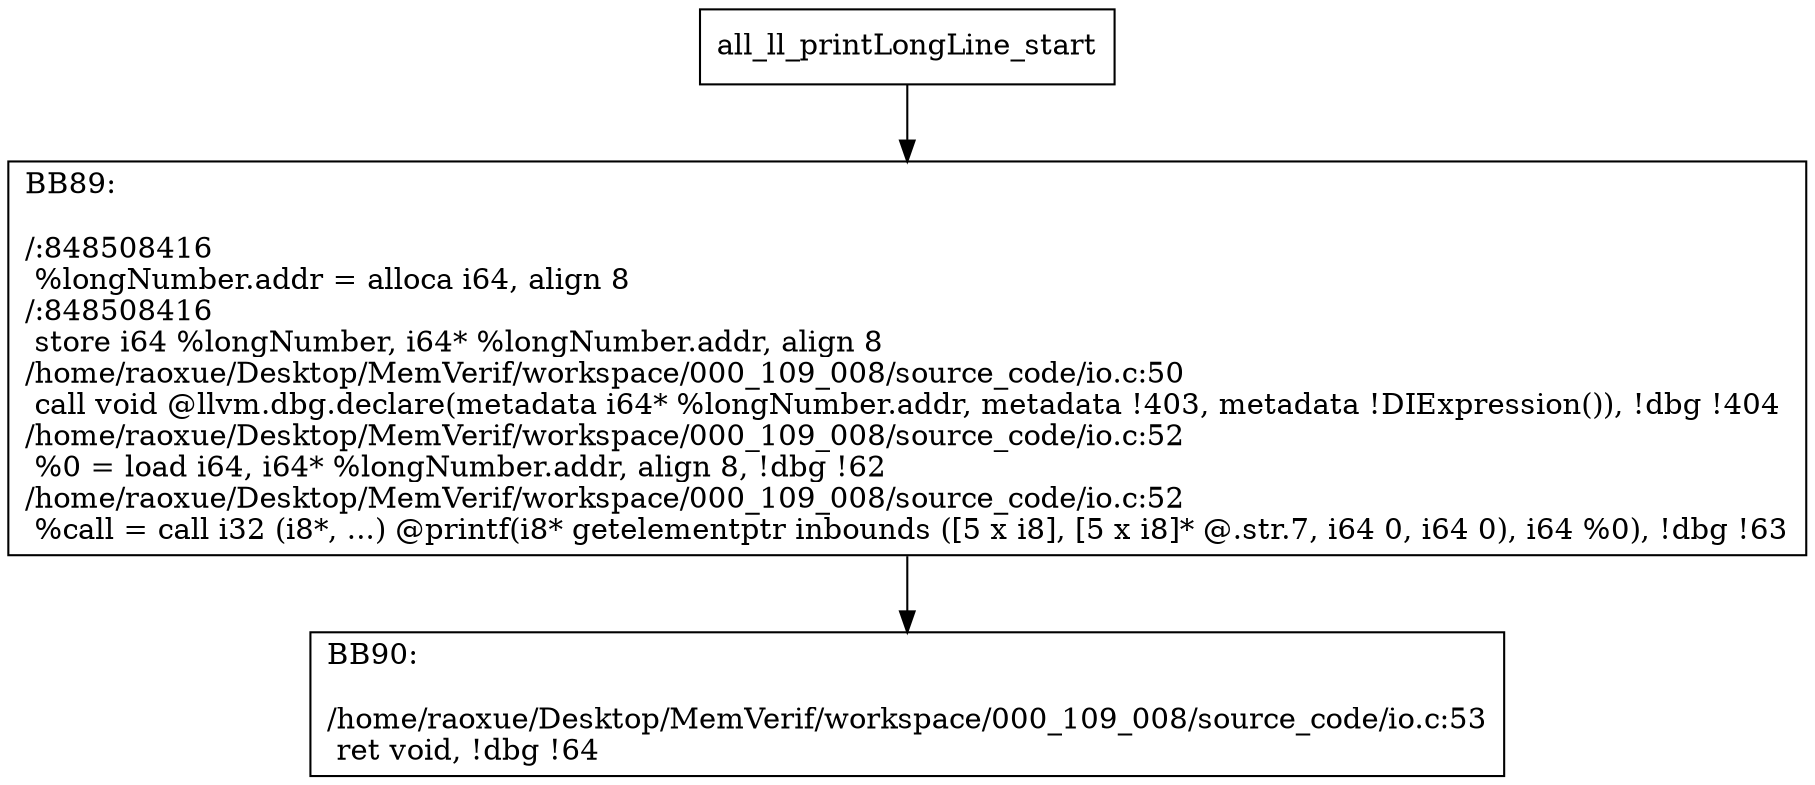 digraph "CFG for'all_ll_printLongLine' function" {
	BBall_ll_printLongLine_start[shape=record,label="{all_ll_printLongLine_start}"];
	BBall_ll_printLongLine_start-> all_ll_printLongLineBB89;
	all_ll_printLongLineBB89 [shape=record, label="{BB89:\l\l/:848508416\l
  %longNumber.addr = alloca i64, align 8\l
/:848508416\l
  store i64 %longNumber, i64* %longNumber.addr, align 8\l
/home/raoxue/Desktop/MemVerif/workspace/000_109_008/source_code/io.c:50\l
  call void @llvm.dbg.declare(metadata i64* %longNumber.addr, metadata !403, metadata !DIExpression()), !dbg !404\l
/home/raoxue/Desktop/MemVerif/workspace/000_109_008/source_code/io.c:52\l
  %0 = load i64, i64* %longNumber.addr, align 8, !dbg !62\l
/home/raoxue/Desktop/MemVerif/workspace/000_109_008/source_code/io.c:52\l
  %call = call i32 (i8*, ...) @printf(i8* getelementptr inbounds ([5 x i8], [5 x i8]* @.str.7, i64 0, i64 0), i64 %0), !dbg !63\l
}"];
	all_ll_printLongLineBB89-> all_ll_printLongLineBB90;
	all_ll_printLongLineBB90 [shape=record, label="{BB90:\l\l/home/raoxue/Desktop/MemVerif/workspace/000_109_008/source_code/io.c:53\l
  ret void, !dbg !64\l
}"];
}
